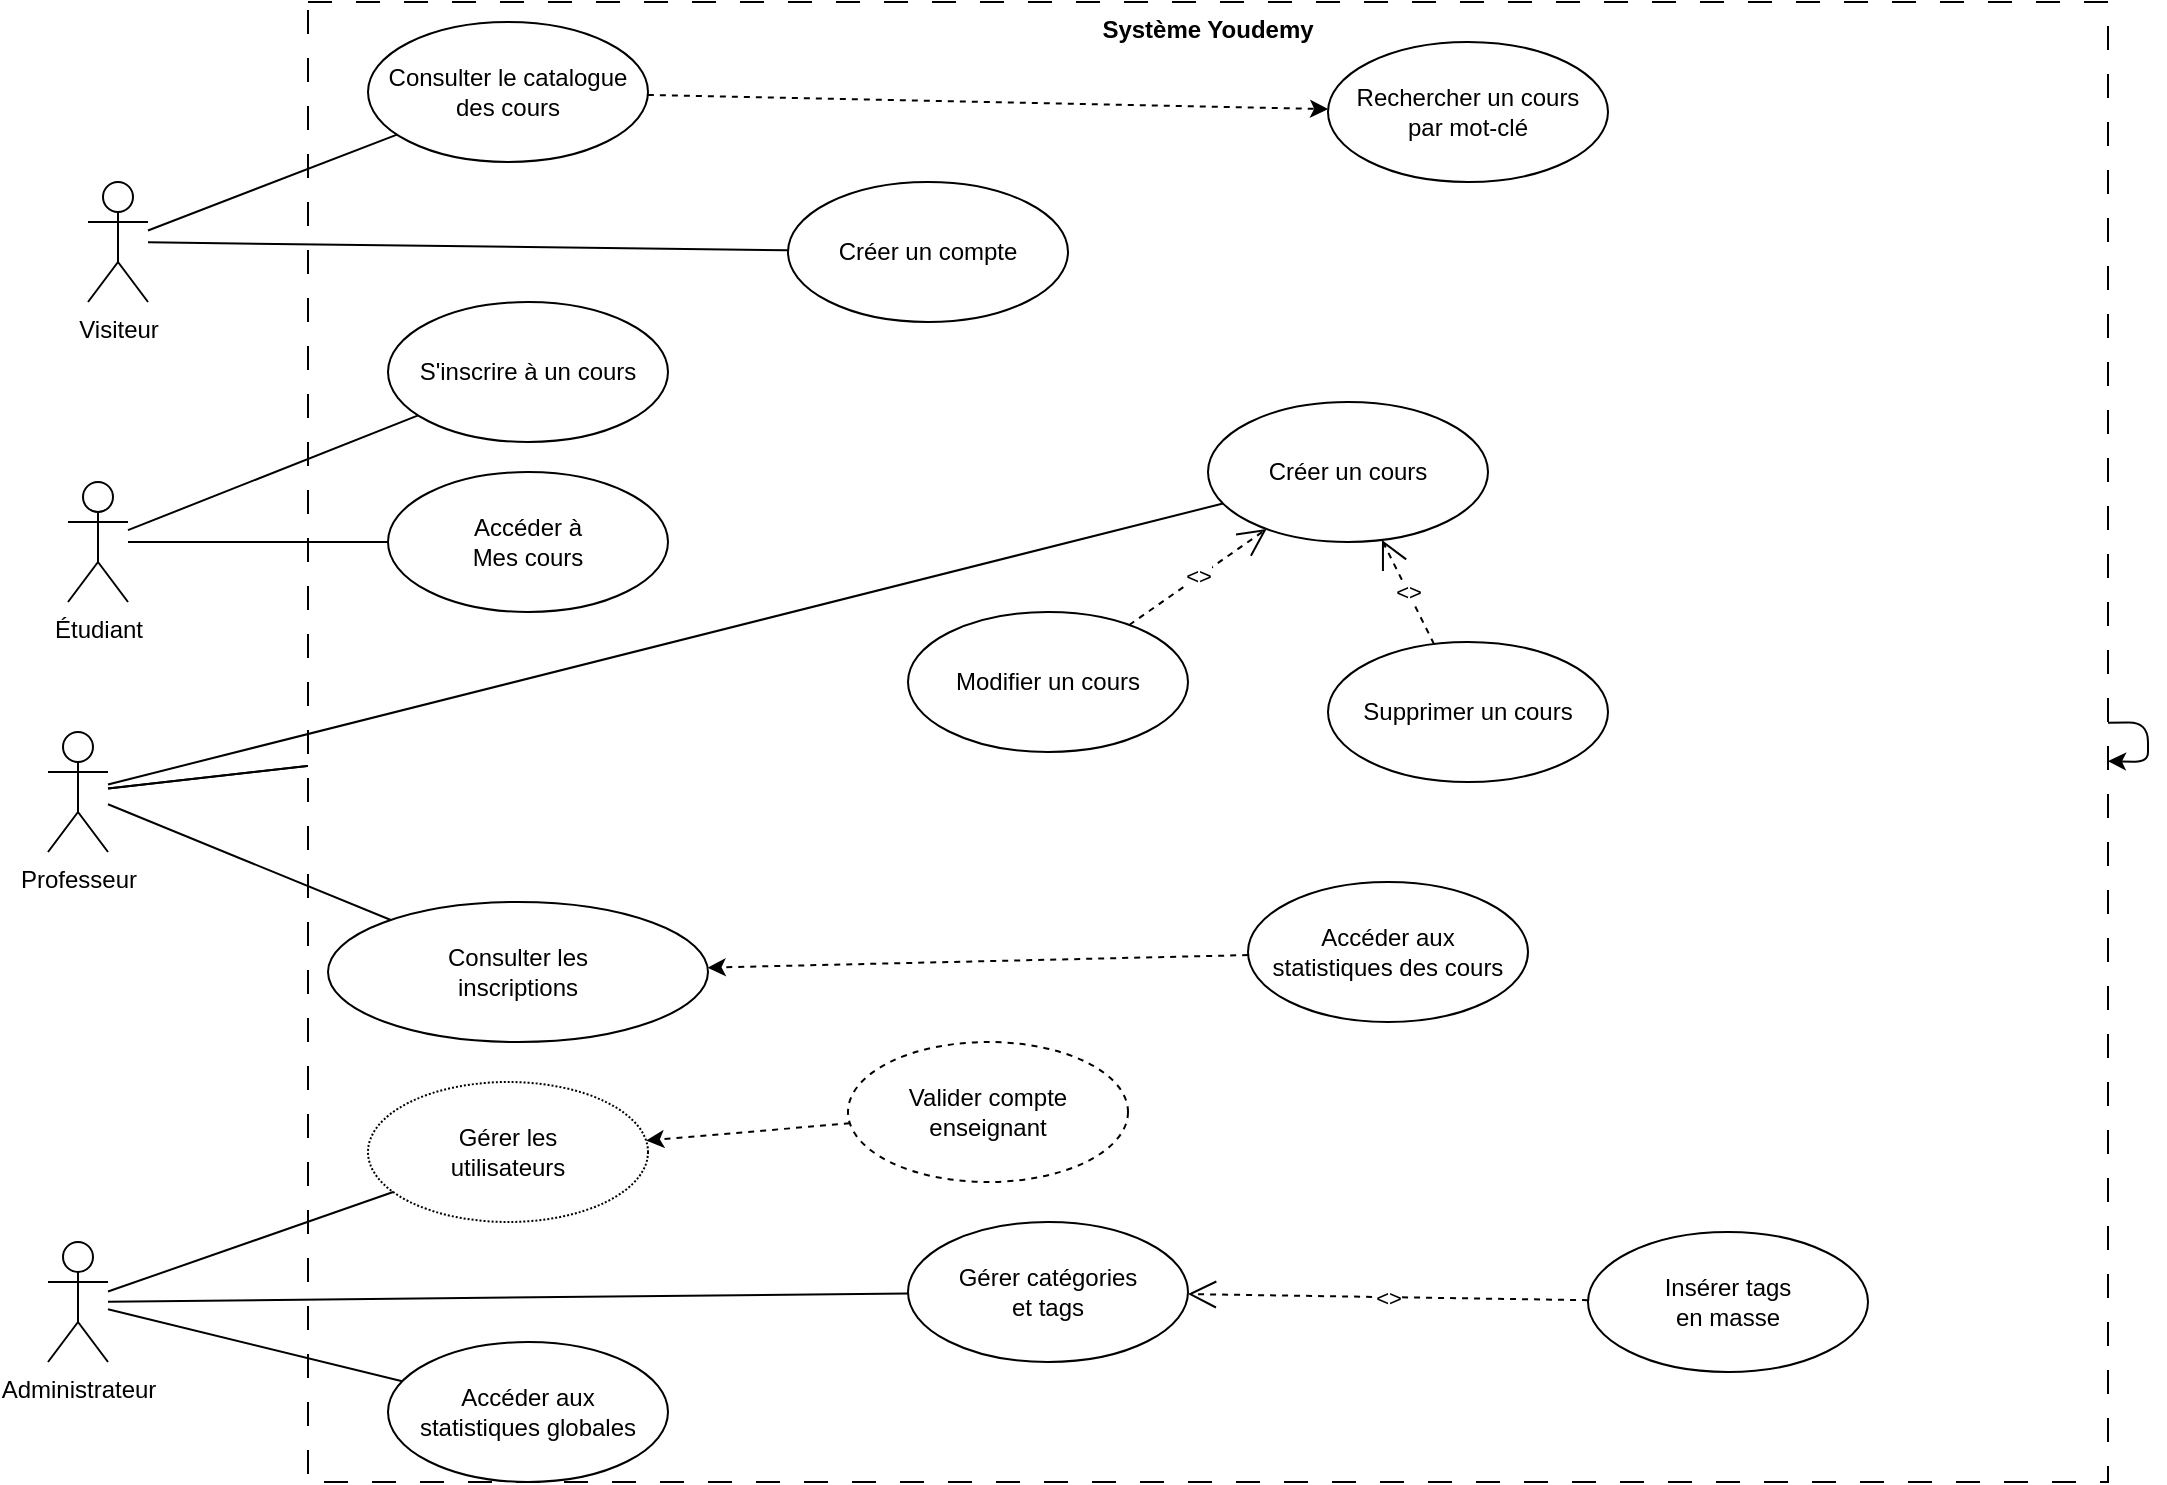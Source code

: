<mxfile>
    <diagram id="Use_Case" name="Use Case Diagram">
        <mxGraphModel dx="832" dy="563" grid="1" gridSize="10" guides="1" tooltips="1" connect="1" arrows="1" fold="1" page="1" pageScale="1" pageWidth="1169" pageHeight="827" math="0" shadow="0">
            <root>
                <mxCell id="0"/>
                <mxCell id="1" parent="0"/>
                <mxCell id="2" value="Visiteur" style="shape=umlActor;verticalLabelPosition=bottom;verticalAlign=top;html=1;" parent="1" vertex="1">
                    <mxGeometry x="50" y="130" width="30" height="60" as="geometry"/>
                </mxCell>
                <mxCell id="3" value="Étudiant" style="shape=umlActor;verticalLabelPosition=bottom;verticalAlign=top;html=1;" parent="1" vertex="1">
                    <mxGeometry x="40" y="280" width="30" height="60" as="geometry"/>
                </mxCell>
                <mxCell id="40" style="edgeStyle=none;html=1;" parent="1" source="4" target="13" edge="1">
                    <mxGeometry relative="1" as="geometry"/>
                </mxCell>
                <mxCell id="41" style="edgeStyle=none;html=1;" parent="1" source="4" target="13" edge="1">
                    <mxGeometry relative="1" as="geometry"/>
                </mxCell>
                <mxCell id="4" value="Professeur" style="shape=umlActor;verticalLabelPosition=bottom;verticalAlign=top;html=1;" parent="1" vertex="1">
                    <mxGeometry x="30" y="405" width="30" height="60" as="geometry"/>
                </mxCell>
                <mxCell id="5" value="Administrateur" style="shape=umlActor;verticalLabelPosition=bottom;verticalAlign=top;html=1;" parent="1" vertex="1">
                    <mxGeometry x="30" y="660" width="30" height="60" as="geometry"/>
                </mxCell>
                <mxCell id="6" value="Système Youdemy" style="shape=rect;html=1;verticalAlign=top;fontStyle=1;whiteSpace=wrap;align=center;dashed=1;dashPattern=12 12;" parent="1" vertex="1">
                    <mxGeometry x="160" y="40" width="900" height="740" as="geometry"/>
                </mxCell>
                <mxCell id="43" style="edgeStyle=none;html=1;dashed=1;" edge="1" parent="1" source="7" target="8">
                    <mxGeometry relative="1" as="geometry"/>
                </mxCell>
                <mxCell id="7" value="Consulter le catalogue&#10;des cours" style="ellipse;whiteSpace=wrap;html=1;" parent="1" vertex="1">
                    <mxGeometry x="190" y="50" width="140" height="70" as="geometry"/>
                </mxCell>
                <mxCell id="8" value="Rechercher un cours&#10;par mot-clé" style="ellipse;whiteSpace=wrap;html=1;" parent="1" vertex="1">
                    <mxGeometry x="670" y="60" width="140" height="70" as="geometry"/>
                </mxCell>
                <mxCell id="9" value="Créer un compte" style="ellipse;whiteSpace=wrap;html=1;" parent="1" vertex="1">
                    <mxGeometry x="400" y="130" width="140" height="70" as="geometry"/>
                </mxCell>
                <mxCell id="10" value="S'inscrire à un cours" style="ellipse;whiteSpace=wrap;html=1;" parent="1" vertex="1">
                    <mxGeometry x="200" y="190" width="140" height="70" as="geometry"/>
                </mxCell>
                <mxCell id="11" value="Accéder à&#10;Mes cours" style="ellipse;whiteSpace=wrap;html=1;" parent="1" vertex="1">
                    <mxGeometry x="200" y="275" width="140" height="70" as="geometry"/>
                </mxCell>
                <mxCell id="12" value="Créer un cours" style="ellipse;whiteSpace=wrap;html=1;" parent="1" vertex="1">
                    <mxGeometry x="610" y="240" width="140" height="70" as="geometry"/>
                </mxCell>
                <mxCell id="13" value="Modifier un cours" style="ellipse;whiteSpace=wrap;html=1;" parent="1" vertex="1">
                    <mxGeometry x="460" y="345" width="140" height="70" as="geometry"/>
                </mxCell>
                <mxCell id="14" value="Supprimer un cours" style="ellipse;whiteSpace=wrap;html=1;" parent="1" vertex="1">
                    <mxGeometry x="670" y="360" width="140" height="70" as="geometry"/>
                </mxCell>
                <mxCell id="15" value="Consulter les&#10;inscriptions" style="ellipse;whiteSpace=wrap;html=1;" parent="1" vertex="1">
                    <mxGeometry x="170" y="490" width="190" height="70" as="geometry"/>
                </mxCell>
                <mxCell id="47" style="edgeStyle=none;html=1;dashed=1;" edge="1" parent="1" source="16" target="15">
                    <mxGeometry relative="1" as="geometry"/>
                </mxCell>
                <mxCell id="16" value="Accéder aux&#10;statistiques des cours" style="ellipse;whiteSpace=wrap;html=1;" parent="1" vertex="1">
                    <mxGeometry x="630" y="480" width="140" height="70" as="geometry"/>
                </mxCell>
                <mxCell id="17" value="Gérer les&#10;utilisateurs" style="ellipse;whiteSpace=wrap;html=1;dashed=1;dashPattern=1 1;" parent="1" vertex="1">
                    <mxGeometry x="190" y="580" width="140" height="70" as="geometry"/>
                </mxCell>
                <mxCell id="46" style="edgeStyle=none;html=1;dashed=1;" edge="1" parent="1" source="18" target="17">
                    <mxGeometry relative="1" as="geometry"/>
                </mxCell>
                <mxCell id="18" value="Valider compte&#10;enseignant" style="ellipse;whiteSpace=wrap;html=1;dashed=1;" parent="1" vertex="1">
                    <mxGeometry x="430" y="560" width="140" height="70" as="geometry"/>
                </mxCell>
                <mxCell id="19" value="Gérer catégories&#10;et tags" style="ellipse;whiteSpace=wrap;html=1;" parent="1" vertex="1">
                    <mxGeometry x="460" y="650" width="140" height="70" as="geometry"/>
                </mxCell>
                <mxCell id="20" value="Insérer tags&#10;en masse" style="ellipse;whiteSpace=wrap;html=1;" parent="1" vertex="1">
                    <mxGeometry x="800" y="655" width="140" height="70" as="geometry"/>
                </mxCell>
                <mxCell id="21" value="Accéder aux&#10;statistiques globales" style="ellipse;whiteSpace=wrap;html=1;" parent="1" vertex="1">
                    <mxGeometry x="200" y="710" width="140" height="70" as="geometry"/>
                </mxCell>
                <mxCell id="23" value="&lt;&lt;include&gt;&gt;" style="endArrow=open;endSize=12;dashed=1;html=1;rounded=0;" parent="1" source="13" target="12" edge="1">
                    <mxGeometry width="160" relative="1" as="geometry"/>
                </mxCell>
                <mxCell id="24" value="&lt;&lt;include&gt;&gt;" style="endArrow=open;endSize=12;dashed=1;html=1;rounded=0;" parent="1" source="14" target="12" edge="1">
                    <mxGeometry width="160" relative="1" as="geometry"/>
                </mxCell>
                <mxCell id="26" value="&lt;&lt;extend&gt;&gt;" style="endArrow=open;endSize=12;dashed=1;html=1;rounded=0;" parent="1" source="20" target="19" edge="1">
                    <mxGeometry width="160" relative="1" as="geometry"/>
                </mxCell>
                <mxCell id="27" value="" style="endArrow=none;html=1;rounded=0;" parent="1" source="2" target="7" edge="1">
                    <mxGeometry relative="1" as="geometry"/>
                </mxCell>
                <mxCell id="29" value="" style="endArrow=none;html=1;rounded=0;" parent="1" source="2" target="9" edge="1">
                    <mxGeometry relative="1" as="geometry"/>
                </mxCell>
                <mxCell id="30" value="" style="endArrow=none;html=1;rounded=0;" parent="1" source="3" target="10" edge="1">
                    <mxGeometry relative="1" as="geometry"/>
                </mxCell>
                <mxCell id="31" value="" style="endArrow=none;html=1;rounded=0;" parent="1" source="3" target="11" edge="1">
                    <mxGeometry relative="1" as="geometry"/>
                </mxCell>
                <mxCell id="32" value="" style="endArrow=none;html=1;rounded=0;" parent="1" source="4" target="12" edge="1">
                    <mxGeometry relative="1" as="geometry"/>
                </mxCell>
                <mxCell id="33" value="" style="endArrow=none;html=1;rounded=0;" parent="1" source="4" target="15" edge="1">
                    <mxGeometry relative="1" as="geometry"/>
                </mxCell>
                <mxCell id="35" value="" style="endArrow=none;html=1;rounded=0;" parent="1" source="5" target="17" edge="1">
                    <mxGeometry relative="1" as="geometry"/>
                </mxCell>
                <mxCell id="36" value="" style="endArrow=none;html=1;rounded=0;" parent="1" source="5" target="19" edge="1">
                    <mxGeometry relative="1" as="geometry"/>
                </mxCell>
                <mxCell id="37" value="" style="endArrow=none;html=1;rounded=0;" parent="1" source="5" target="21" edge="1">
                    <mxGeometry relative="1" as="geometry"/>
                </mxCell>
                <mxCell id="42" style="edgeStyle=none;html=1;" parent="1" source="6" target="6" edge="1">
                    <mxGeometry relative="1" as="geometry"/>
                </mxCell>
            </root>
        </mxGraphModel>
    </diagram>
</mxfile>